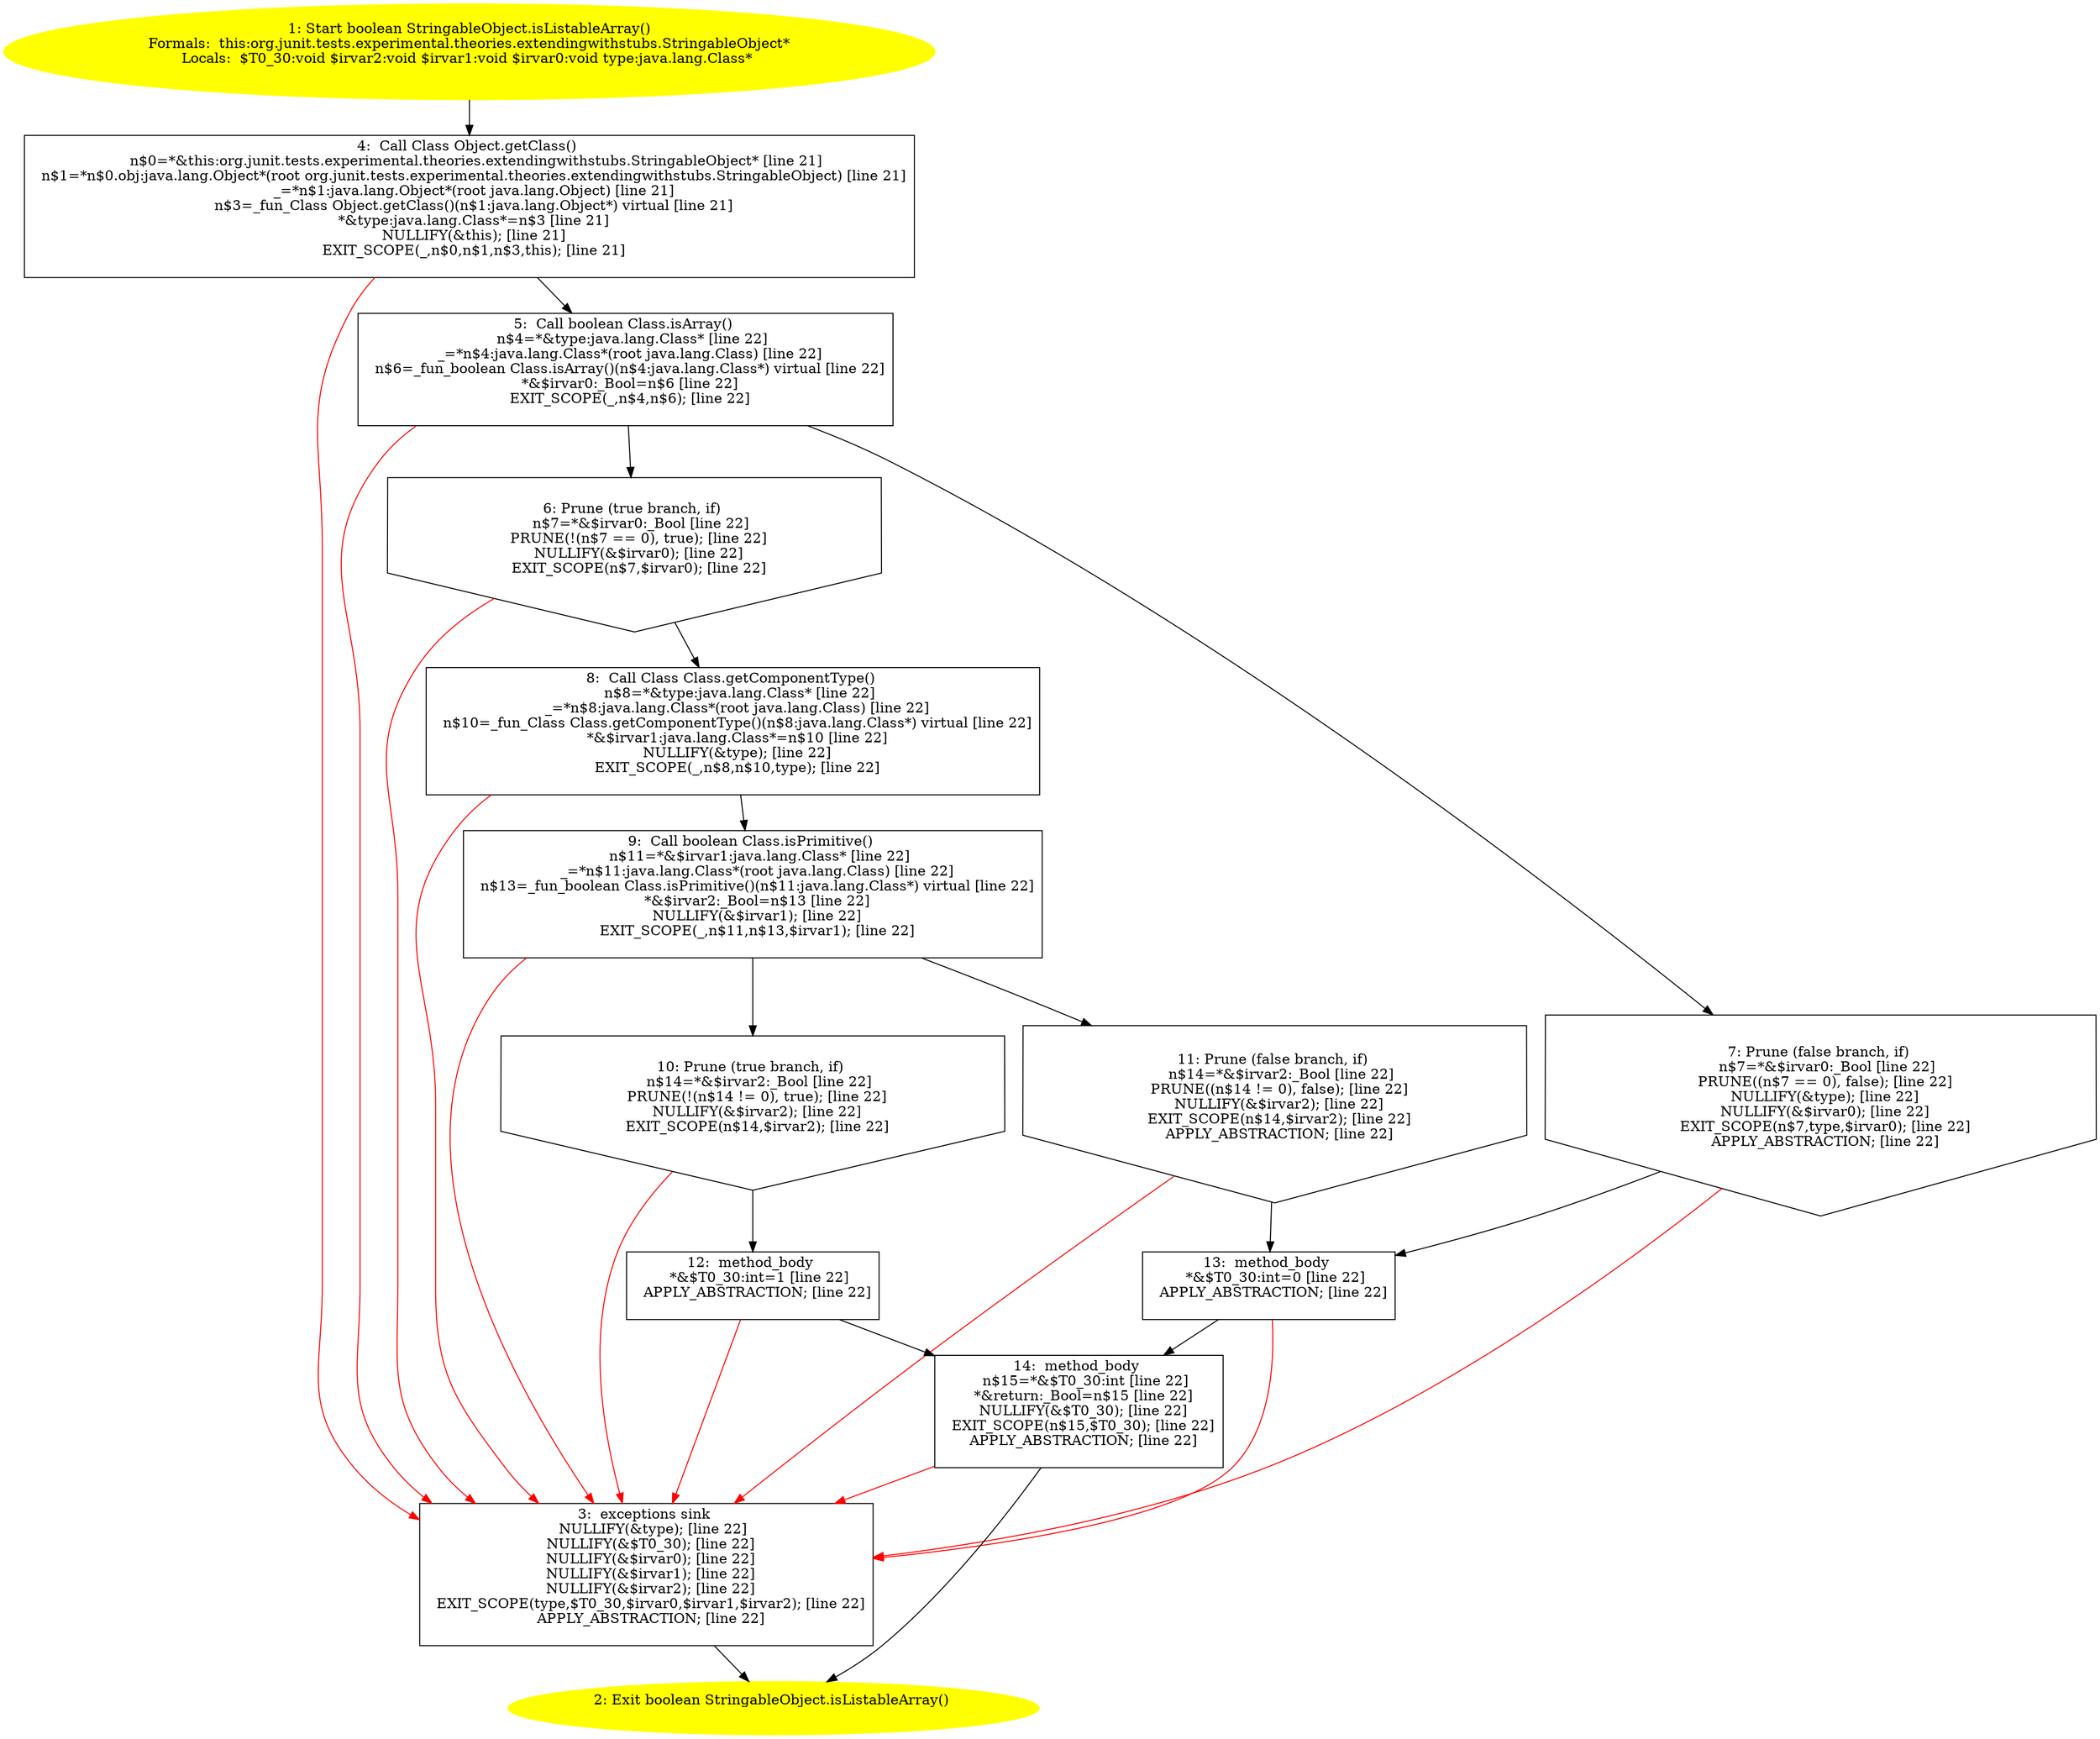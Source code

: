 /* @generated */
digraph cfg {
"org.junit.tests.experimental.theories.extendingwithstubs.StringableObject.isListableArray():boolean.272d80e94c0e594999001eae1f068b1d_1" [label="1: Start boolean StringableObject.isListableArray()\nFormals:  this:org.junit.tests.experimental.theories.extendingwithstubs.StringableObject*\nLocals:  $T0_30:void $irvar2:void $irvar1:void $irvar0:void type:java.lang.Class* \n  " color=yellow style=filled]
	

	 "org.junit.tests.experimental.theories.extendingwithstubs.StringableObject.isListableArray():boolean.272d80e94c0e594999001eae1f068b1d_1" -> "org.junit.tests.experimental.theories.extendingwithstubs.StringableObject.isListableArray():boolean.272d80e94c0e594999001eae1f068b1d_4" ;
"org.junit.tests.experimental.theories.extendingwithstubs.StringableObject.isListableArray():boolean.272d80e94c0e594999001eae1f068b1d_2" [label="2: Exit boolean StringableObject.isListableArray() \n  " color=yellow style=filled]
	

"org.junit.tests.experimental.theories.extendingwithstubs.StringableObject.isListableArray():boolean.272d80e94c0e594999001eae1f068b1d_3" [label="3:  exceptions sink \n   NULLIFY(&type); [line 22]\n  NULLIFY(&$T0_30); [line 22]\n  NULLIFY(&$irvar0); [line 22]\n  NULLIFY(&$irvar1); [line 22]\n  NULLIFY(&$irvar2); [line 22]\n  EXIT_SCOPE(type,$T0_30,$irvar0,$irvar1,$irvar2); [line 22]\n  APPLY_ABSTRACTION; [line 22]\n " shape="box"]
	

	 "org.junit.tests.experimental.theories.extendingwithstubs.StringableObject.isListableArray():boolean.272d80e94c0e594999001eae1f068b1d_3" -> "org.junit.tests.experimental.theories.extendingwithstubs.StringableObject.isListableArray():boolean.272d80e94c0e594999001eae1f068b1d_2" ;
"org.junit.tests.experimental.theories.extendingwithstubs.StringableObject.isListableArray():boolean.272d80e94c0e594999001eae1f068b1d_4" [label="4:  Call Class Object.getClass() \n   n$0=*&this:org.junit.tests.experimental.theories.extendingwithstubs.StringableObject* [line 21]\n  n$1=*n$0.obj:java.lang.Object*(root org.junit.tests.experimental.theories.extendingwithstubs.StringableObject) [line 21]\n  _=*n$1:java.lang.Object*(root java.lang.Object) [line 21]\n  n$3=_fun_Class Object.getClass()(n$1:java.lang.Object*) virtual [line 21]\n  *&type:java.lang.Class*=n$3 [line 21]\n  NULLIFY(&this); [line 21]\n  EXIT_SCOPE(_,n$0,n$1,n$3,this); [line 21]\n " shape="box"]
	

	 "org.junit.tests.experimental.theories.extendingwithstubs.StringableObject.isListableArray():boolean.272d80e94c0e594999001eae1f068b1d_4" -> "org.junit.tests.experimental.theories.extendingwithstubs.StringableObject.isListableArray():boolean.272d80e94c0e594999001eae1f068b1d_5" ;
	 "org.junit.tests.experimental.theories.extendingwithstubs.StringableObject.isListableArray():boolean.272d80e94c0e594999001eae1f068b1d_4" -> "org.junit.tests.experimental.theories.extendingwithstubs.StringableObject.isListableArray():boolean.272d80e94c0e594999001eae1f068b1d_3" [color="red" ];
"org.junit.tests.experimental.theories.extendingwithstubs.StringableObject.isListableArray():boolean.272d80e94c0e594999001eae1f068b1d_5" [label="5:  Call boolean Class.isArray() \n   n$4=*&type:java.lang.Class* [line 22]\n  _=*n$4:java.lang.Class*(root java.lang.Class) [line 22]\n  n$6=_fun_boolean Class.isArray()(n$4:java.lang.Class*) virtual [line 22]\n  *&$irvar0:_Bool=n$6 [line 22]\n  EXIT_SCOPE(_,n$4,n$6); [line 22]\n " shape="box"]
	

	 "org.junit.tests.experimental.theories.extendingwithstubs.StringableObject.isListableArray():boolean.272d80e94c0e594999001eae1f068b1d_5" -> "org.junit.tests.experimental.theories.extendingwithstubs.StringableObject.isListableArray():boolean.272d80e94c0e594999001eae1f068b1d_6" ;
	 "org.junit.tests.experimental.theories.extendingwithstubs.StringableObject.isListableArray():boolean.272d80e94c0e594999001eae1f068b1d_5" -> "org.junit.tests.experimental.theories.extendingwithstubs.StringableObject.isListableArray():boolean.272d80e94c0e594999001eae1f068b1d_7" ;
	 "org.junit.tests.experimental.theories.extendingwithstubs.StringableObject.isListableArray():boolean.272d80e94c0e594999001eae1f068b1d_5" -> "org.junit.tests.experimental.theories.extendingwithstubs.StringableObject.isListableArray():boolean.272d80e94c0e594999001eae1f068b1d_3" [color="red" ];
"org.junit.tests.experimental.theories.extendingwithstubs.StringableObject.isListableArray():boolean.272d80e94c0e594999001eae1f068b1d_6" [label="6: Prune (true branch, if) \n   n$7=*&$irvar0:_Bool [line 22]\n  PRUNE(!(n$7 == 0), true); [line 22]\n  NULLIFY(&$irvar0); [line 22]\n  EXIT_SCOPE(n$7,$irvar0); [line 22]\n " shape="invhouse"]
	

	 "org.junit.tests.experimental.theories.extendingwithstubs.StringableObject.isListableArray():boolean.272d80e94c0e594999001eae1f068b1d_6" -> "org.junit.tests.experimental.theories.extendingwithstubs.StringableObject.isListableArray():boolean.272d80e94c0e594999001eae1f068b1d_8" ;
	 "org.junit.tests.experimental.theories.extendingwithstubs.StringableObject.isListableArray():boolean.272d80e94c0e594999001eae1f068b1d_6" -> "org.junit.tests.experimental.theories.extendingwithstubs.StringableObject.isListableArray():boolean.272d80e94c0e594999001eae1f068b1d_3" [color="red" ];
"org.junit.tests.experimental.theories.extendingwithstubs.StringableObject.isListableArray():boolean.272d80e94c0e594999001eae1f068b1d_7" [label="7: Prune (false branch, if) \n   n$7=*&$irvar0:_Bool [line 22]\n  PRUNE((n$7 == 0), false); [line 22]\n  NULLIFY(&type); [line 22]\n  NULLIFY(&$irvar0); [line 22]\n  EXIT_SCOPE(n$7,type,$irvar0); [line 22]\n  APPLY_ABSTRACTION; [line 22]\n " shape="invhouse"]
	

	 "org.junit.tests.experimental.theories.extendingwithstubs.StringableObject.isListableArray():boolean.272d80e94c0e594999001eae1f068b1d_7" -> "org.junit.tests.experimental.theories.extendingwithstubs.StringableObject.isListableArray():boolean.272d80e94c0e594999001eae1f068b1d_13" ;
	 "org.junit.tests.experimental.theories.extendingwithstubs.StringableObject.isListableArray():boolean.272d80e94c0e594999001eae1f068b1d_7" -> "org.junit.tests.experimental.theories.extendingwithstubs.StringableObject.isListableArray():boolean.272d80e94c0e594999001eae1f068b1d_3" [color="red" ];
"org.junit.tests.experimental.theories.extendingwithstubs.StringableObject.isListableArray():boolean.272d80e94c0e594999001eae1f068b1d_8" [label="8:  Call Class Class.getComponentType() \n   n$8=*&type:java.lang.Class* [line 22]\n  _=*n$8:java.lang.Class*(root java.lang.Class) [line 22]\n  n$10=_fun_Class Class.getComponentType()(n$8:java.lang.Class*) virtual [line 22]\n  *&$irvar1:java.lang.Class*=n$10 [line 22]\n  NULLIFY(&type); [line 22]\n  EXIT_SCOPE(_,n$8,n$10,type); [line 22]\n " shape="box"]
	

	 "org.junit.tests.experimental.theories.extendingwithstubs.StringableObject.isListableArray():boolean.272d80e94c0e594999001eae1f068b1d_8" -> "org.junit.tests.experimental.theories.extendingwithstubs.StringableObject.isListableArray():boolean.272d80e94c0e594999001eae1f068b1d_9" ;
	 "org.junit.tests.experimental.theories.extendingwithstubs.StringableObject.isListableArray():boolean.272d80e94c0e594999001eae1f068b1d_8" -> "org.junit.tests.experimental.theories.extendingwithstubs.StringableObject.isListableArray():boolean.272d80e94c0e594999001eae1f068b1d_3" [color="red" ];
"org.junit.tests.experimental.theories.extendingwithstubs.StringableObject.isListableArray():boolean.272d80e94c0e594999001eae1f068b1d_9" [label="9:  Call boolean Class.isPrimitive() \n   n$11=*&$irvar1:java.lang.Class* [line 22]\n  _=*n$11:java.lang.Class*(root java.lang.Class) [line 22]\n  n$13=_fun_boolean Class.isPrimitive()(n$11:java.lang.Class*) virtual [line 22]\n  *&$irvar2:_Bool=n$13 [line 22]\n  NULLIFY(&$irvar1); [line 22]\n  EXIT_SCOPE(_,n$11,n$13,$irvar1); [line 22]\n " shape="box"]
	

	 "org.junit.tests.experimental.theories.extendingwithstubs.StringableObject.isListableArray():boolean.272d80e94c0e594999001eae1f068b1d_9" -> "org.junit.tests.experimental.theories.extendingwithstubs.StringableObject.isListableArray():boolean.272d80e94c0e594999001eae1f068b1d_10" ;
	 "org.junit.tests.experimental.theories.extendingwithstubs.StringableObject.isListableArray():boolean.272d80e94c0e594999001eae1f068b1d_9" -> "org.junit.tests.experimental.theories.extendingwithstubs.StringableObject.isListableArray():boolean.272d80e94c0e594999001eae1f068b1d_11" ;
	 "org.junit.tests.experimental.theories.extendingwithstubs.StringableObject.isListableArray():boolean.272d80e94c0e594999001eae1f068b1d_9" -> "org.junit.tests.experimental.theories.extendingwithstubs.StringableObject.isListableArray():boolean.272d80e94c0e594999001eae1f068b1d_3" [color="red" ];
"org.junit.tests.experimental.theories.extendingwithstubs.StringableObject.isListableArray():boolean.272d80e94c0e594999001eae1f068b1d_10" [label="10: Prune (true branch, if) \n   n$14=*&$irvar2:_Bool [line 22]\n  PRUNE(!(n$14 != 0), true); [line 22]\n  NULLIFY(&$irvar2); [line 22]\n  EXIT_SCOPE(n$14,$irvar2); [line 22]\n " shape="invhouse"]
	

	 "org.junit.tests.experimental.theories.extendingwithstubs.StringableObject.isListableArray():boolean.272d80e94c0e594999001eae1f068b1d_10" -> "org.junit.tests.experimental.theories.extendingwithstubs.StringableObject.isListableArray():boolean.272d80e94c0e594999001eae1f068b1d_12" ;
	 "org.junit.tests.experimental.theories.extendingwithstubs.StringableObject.isListableArray():boolean.272d80e94c0e594999001eae1f068b1d_10" -> "org.junit.tests.experimental.theories.extendingwithstubs.StringableObject.isListableArray():boolean.272d80e94c0e594999001eae1f068b1d_3" [color="red" ];
"org.junit.tests.experimental.theories.extendingwithstubs.StringableObject.isListableArray():boolean.272d80e94c0e594999001eae1f068b1d_11" [label="11: Prune (false branch, if) \n   n$14=*&$irvar2:_Bool [line 22]\n  PRUNE((n$14 != 0), false); [line 22]\n  NULLIFY(&$irvar2); [line 22]\n  EXIT_SCOPE(n$14,$irvar2); [line 22]\n  APPLY_ABSTRACTION; [line 22]\n " shape="invhouse"]
	

	 "org.junit.tests.experimental.theories.extendingwithstubs.StringableObject.isListableArray():boolean.272d80e94c0e594999001eae1f068b1d_11" -> "org.junit.tests.experimental.theories.extendingwithstubs.StringableObject.isListableArray():boolean.272d80e94c0e594999001eae1f068b1d_13" ;
	 "org.junit.tests.experimental.theories.extendingwithstubs.StringableObject.isListableArray():boolean.272d80e94c0e594999001eae1f068b1d_11" -> "org.junit.tests.experimental.theories.extendingwithstubs.StringableObject.isListableArray():boolean.272d80e94c0e594999001eae1f068b1d_3" [color="red" ];
"org.junit.tests.experimental.theories.extendingwithstubs.StringableObject.isListableArray():boolean.272d80e94c0e594999001eae1f068b1d_12" [label="12:  method_body \n   *&$T0_30:int=1 [line 22]\n  APPLY_ABSTRACTION; [line 22]\n " shape="box"]
	

	 "org.junit.tests.experimental.theories.extendingwithstubs.StringableObject.isListableArray():boolean.272d80e94c0e594999001eae1f068b1d_12" -> "org.junit.tests.experimental.theories.extendingwithstubs.StringableObject.isListableArray():boolean.272d80e94c0e594999001eae1f068b1d_14" ;
	 "org.junit.tests.experimental.theories.extendingwithstubs.StringableObject.isListableArray():boolean.272d80e94c0e594999001eae1f068b1d_12" -> "org.junit.tests.experimental.theories.extendingwithstubs.StringableObject.isListableArray():boolean.272d80e94c0e594999001eae1f068b1d_3" [color="red" ];
"org.junit.tests.experimental.theories.extendingwithstubs.StringableObject.isListableArray():boolean.272d80e94c0e594999001eae1f068b1d_13" [label="13:  method_body \n   *&$T0_30:int=0 [line 22]\n  APPLY_ABSTRACTION; [line 22]\n " shape="box"]
	

	 "org.junit.tests.experimental.theories.extendingwithstubs.StringableObject.isListableArray():boolean.272d80e94c0e594999001eae1f068b1d_13" -> "org.junit.tests.experimental.theories.extendingwithstubs.StringableObject.isListableArray():boolean.272d80e94c0e594999001eae1f068b1d_14" ;
	 "org.junit.tests.experimental.theories.extendingwithstubs.StringableObject.isListableArray():boolean.272d80e94c0e594999001eae1f068b1d_13" -> "org.junit.tests.experimental.theories.extendingwithstubs.StringableObject.isListableArray():boolean.272d80e94c0e594999001eae1f068b1d_3" [color="red" ];
"org.junit.tests.experimental.theories.extendingwithstubs.StringableObject.isListableArray():boolean.272d80e94c0e594999001eae1f068b1d_14" [label="14:  method_body \n   n$15=*&$T0_30:int [line 22]\n  *&return:_Bool=n$15 [line 22]\n  NULLIFY(&$T0_30); [line 22]\n  EXIT_SCOPE(n$15,$T0_30); [line 22]\n  APPLY_ABSTRACTION; [line 22]\n " shape="box"]
	

	 "org.junit.tests.experimental.theories.extendingwithstubs.StringableObject.isListableArray():boolean.272d80e94c0e594999001eae1f068b1d_14" -> "org.junit.tests.experimental.theories.extendingwithstubs.StringableObject.isListableArray():boolean.272d80e94c0e594999001eae1f068b1d_2" ;
	 "org.junit.tests.experimental.theories.extendingwithstubs.StringableObject.isListableArray():boolean.272d80e94c0e594999001eae1f068b1d_14" -> "org.junit.tests.experimental.theories.extendingwithstubs.StringableObject.isListableArray():boolean.272d80e94c0e594999001eae1f068b1d_3" [color="red" ];
}
